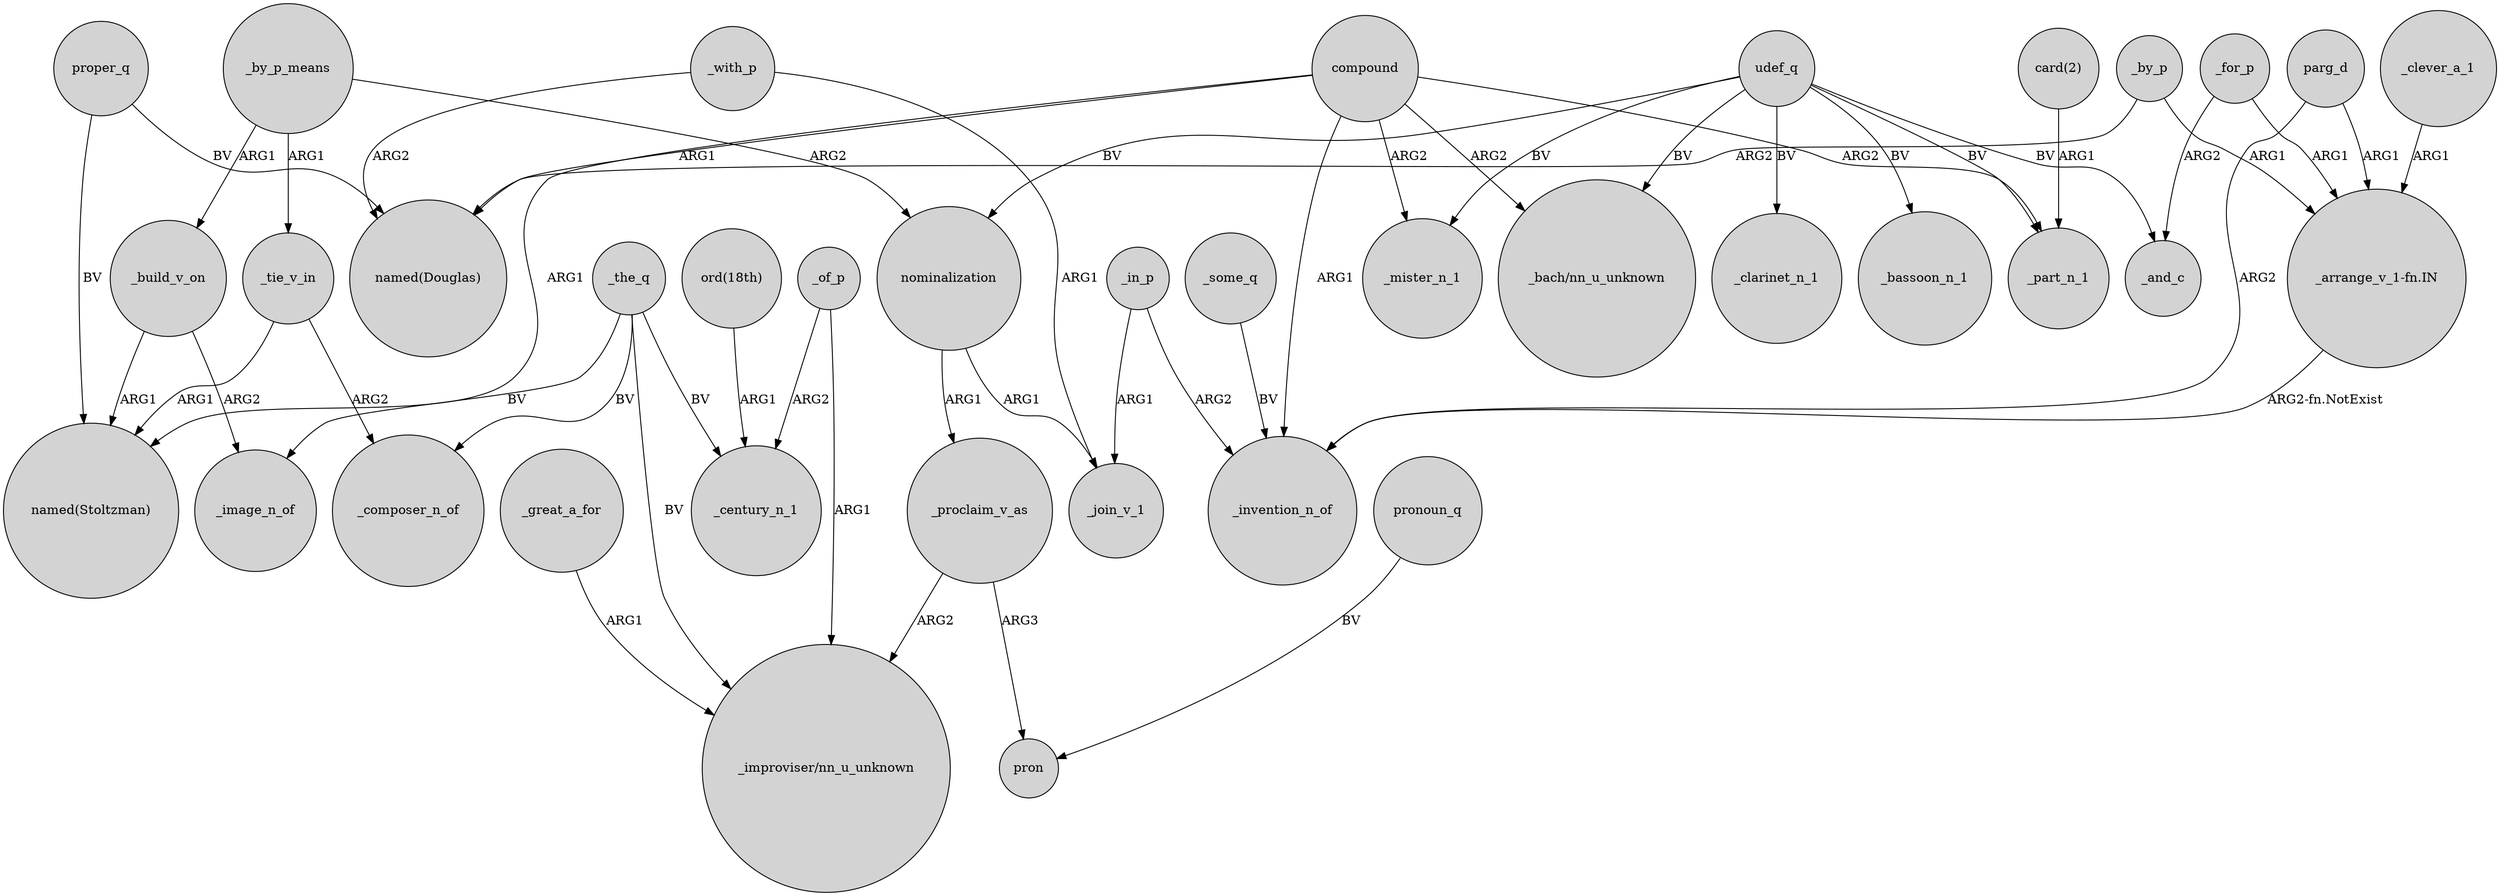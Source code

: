 digraph {
	node [shape=circle style=filled]
	udef_q -> _bassoon_n_1 [label=BV]
	compound -> "named(Douglas)" [label=ARG1]
	parg_d -> _invention_n_of [label=ARG2]
	_by_p_means -> nominalization [label=ARG2]
	_with_p -> "named(Douglas)" [label=ARG2]
	compound -> "_bach/nn_u_unknown" [label=ARG2]
	"card(2)" -> _part_n_1 [label=ARG1]
	compound -> _mister_n_1 [label=ARG2]
	_by_p_means -> _build_v_on [label=ARG1]
	_clever_a_1 -> "_arrange_v_1-fn.IN" [label=ARG1]
	compound -> _invention_n_of [label=ARG1]
	_great_a_for -> "_improviser/nn_u_unknown" [label=ARG1]
	_by_p -> "named(Douglas)" [label=ARG2]
	udef_q -> _mister_n_1 [label=BV]
	_for_p -> "_arrange_v_1-fn.IN" [label=ARG1]
	_for_p -> _and_c [label=ARG2]
	_some_q -> _invention_n_of [label=BV]
	_by_p -> "_arrange_v_1-fn.IN" [label=ARG1]
	_the_q -> _image_n_of [label=BV]
	nominalization -> _proclaim_v_as [label=ARG1]
	compound -> "named(Stoltzman)" [label=ARG1]
	_of_p -> _century_n_1 [label=ARG2]
	_the_q -> _composer_n_of [label=BV]
	pronoun_q -> pron [label=BV]
	"ord(18th)" -> _century_n_1 [label=ARG1]
	_tie_v_in -> "named(Stoltzman)" [label=ARG1]
	_with_p -> _join_v_1 [label=ARG1]
	compound -> _part_n_1 [label=ARG2]
	_proclaim_v_as -> pron [label=ARG3]
	_in_p -> _join_v_1 [label=ARG1]
	_tie_v_in -> _composer_n_of [label=ARG2]
	"_arrange_v_1-fn.IN" -> _invention_n_of [label="ARG2-fn.NotExist"]
	_in_p -> _invention_n_of [label=ARG2]
	udef_q -> nominalization [label=BV]
	_the_q -> _century_n_1 [label=BV]
	udef_q -> _part_n_1 [label=BV]
	_build_v_on -> _image_n_of [label=ARG2]
	_proclaim_v_as -> "_improviser/nn_u_unknown" [label=ARG2]
	_of_p -> "_improviser/nn_u_unknown" [label=ARG1]
	proper_q -> "named(Stoltzman)" [label=BV]
	_by_p_means -> _tie_v_in [label=ARG1]
	_the_q -> "_improviser/nn_u_unknown" [label=BV]
	nominalization -> _join_v_1 [label=ARG1]
	parg_d -> "_arrange_v_1-fn.IN" [label=ARG1]
	_build_v_on -> "named(Stoltzman)" [label=ARG1]
	udef_q -> "_bach/nn_u_unknown" [label=BV]
	udef_q -> _clarinet_n_1 [label=BV]
	udef_q -> _and_c [label=BV]
	proper_q -> "named(Douglas)" [label=BV]
}
